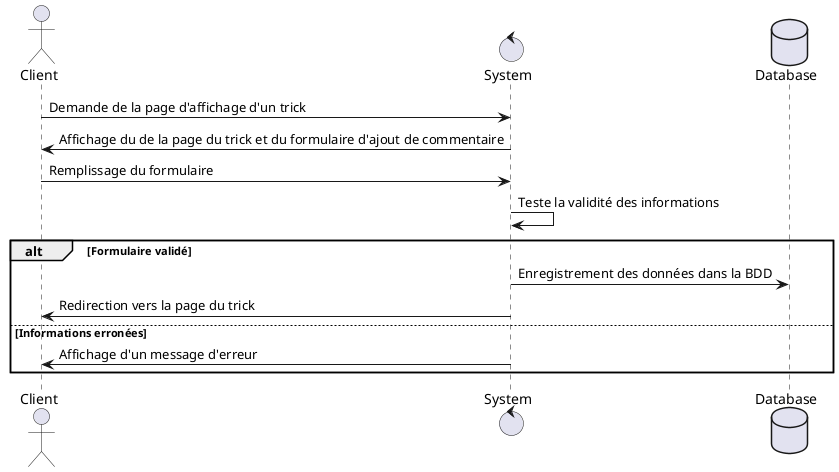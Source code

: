 @startuml creer un commentaire

    actor Client
    control System
    database Database

    Client -> System : Demande de la page d'affichage d'un trick
    Client <- System : Affichage du de la page du trick et du formulaire d'ajout de commentaire
    Client -> System : Remplissage du formulaire
    System -> System : Teste la validité des informations
        alt Formulaire validé
            System -> Database : Enregistrement des données dans la BDD
            Client <- System : Redirection vers la page du trick
        else Informations erronées
            Client <- System : Affichage d'un message d'erreur
        end
@enduml